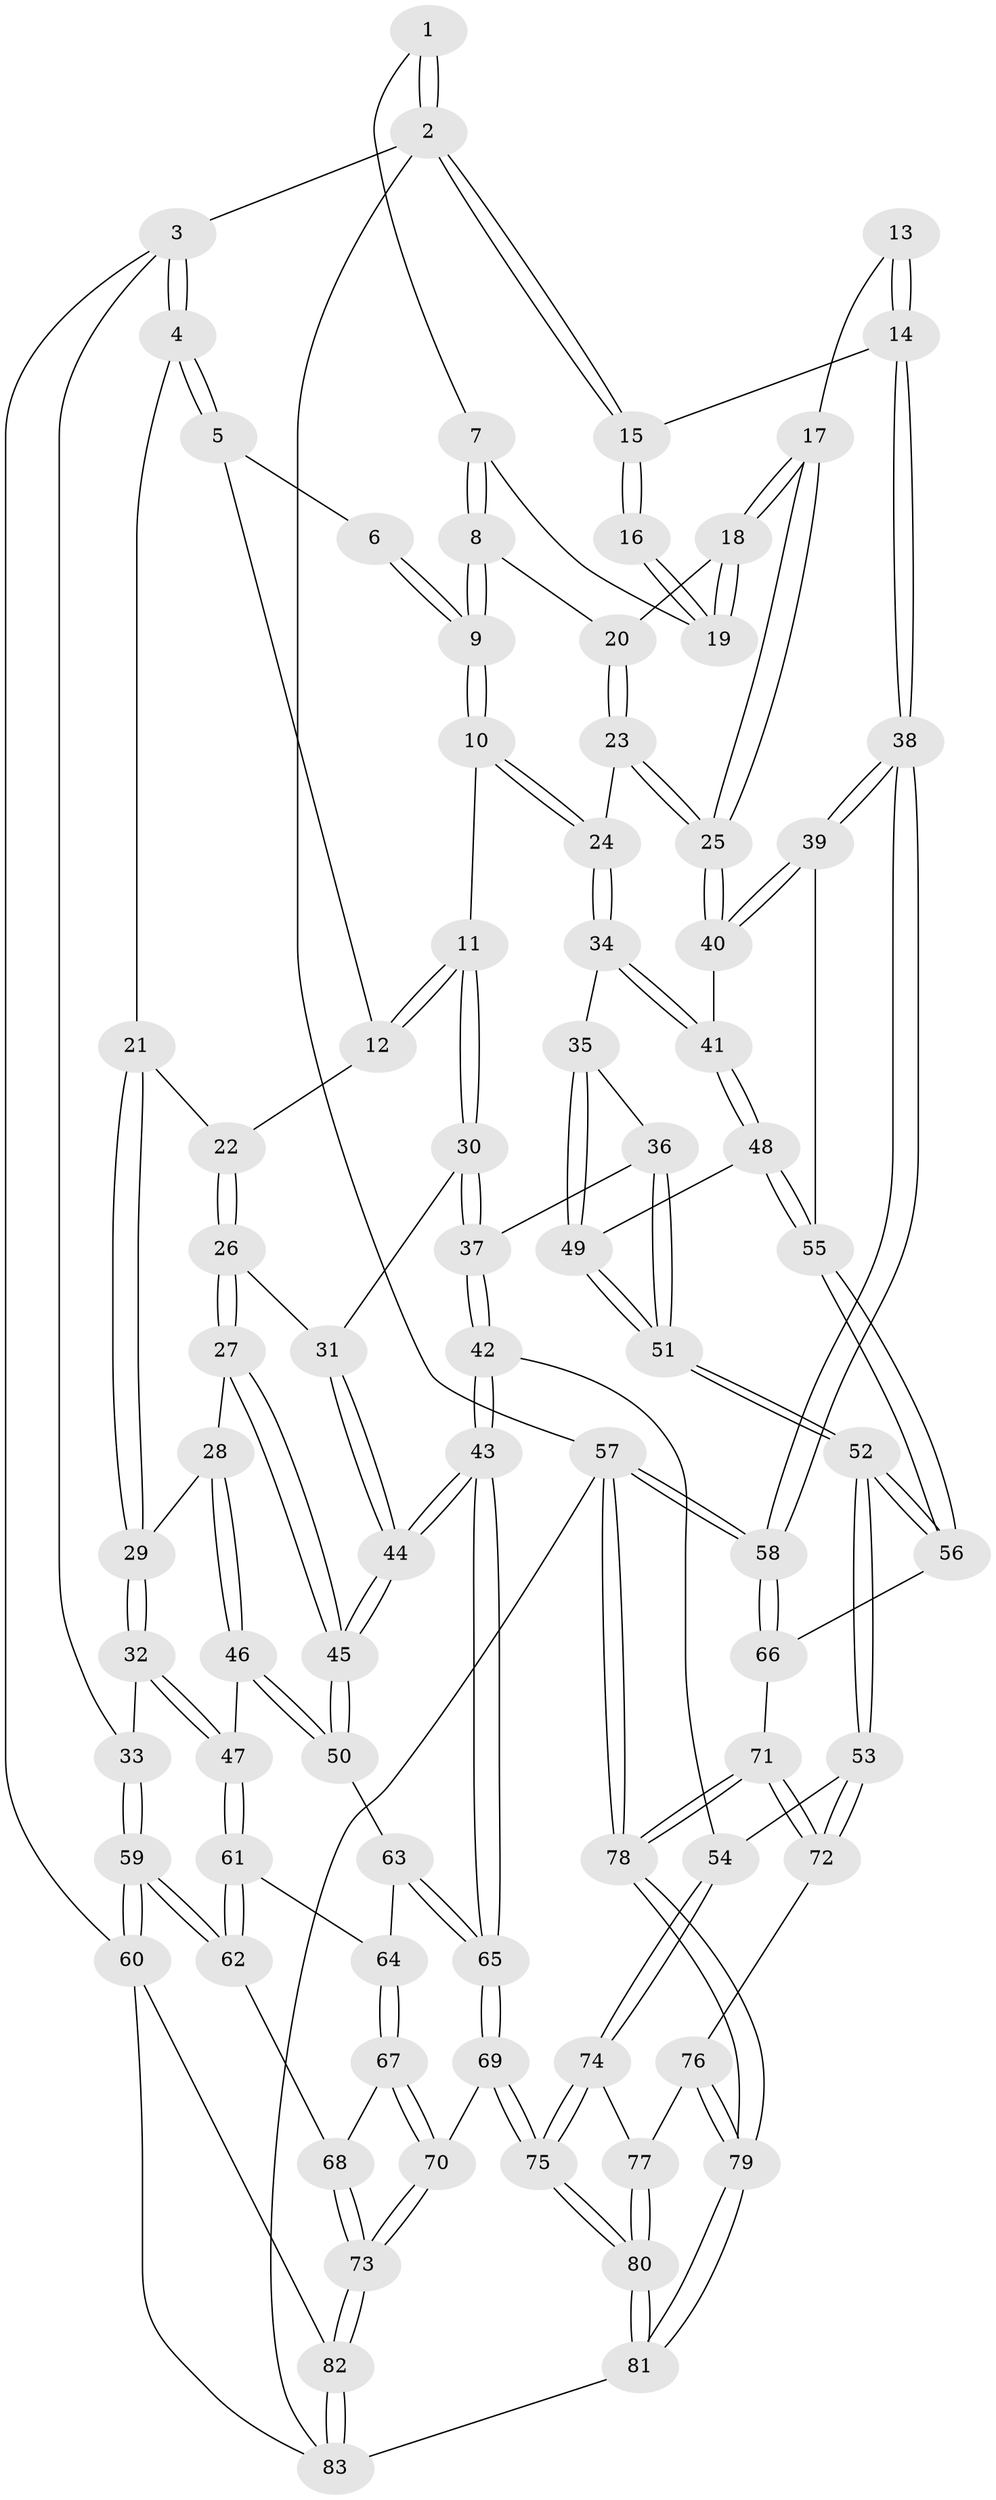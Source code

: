 // coarse degree distribution, {4: 0.39655172413793105, 6: 0.15517241379310345, 5: 0.3275862068965517, 3: 0.1206896551724138}
// Generated by graph-tools (version 1.1) at 2025/24/03/03/25 07:24:38]
// undirected, 83 vertices, 204 edges
graph export_dot {
graph [start="1"]
  node [color=gray90,style=filled];
  1 [pos="+0.8671596040402203+0"];
  2 [pos="+1+0"];
  3 [pos="+0+0"];
  4 [pos="+0+0"];
  5 [pos="+0.48147118073023+0"];
  6 [pos="+0.5178679421089747+0"];
  7 [pos="+0.8509010270659283+0.005956343664673714"];
  8 [pos="+0.7422648147559355+0.10447457318240408"];
  9 [pos="+0.7038194014286041+0.11421772468132152"];
  10 [pos="+0.6707946372136178+0.1554390967438324"];
  11 [pos="+0.6319670054261086+0.17441085960606312"];
  12 [pos="+0.44310758259730815+0"];
  13 [pos="+0.971836506110278+0.06054254228475562"];
  14 [pos="+1+0.15535530780668697"];
  15 [pos="+1+0"];
  16 [pos="+0.9276573748402287+0.041014151705964834"];
  17 [pos="+0.9460467199317911+0.19346174071370523"];
  18 [pos="+0.9038532102903737+0.12166201834229533"];
  19 [pos="+0.864627224686918+0.024224555114011292"];
  20 [pos="+0.7941848811223823+0.15946306927698325"];
  21 [pos="+0.17480558772321603+0.072759240222915"];
  22 [pos="+0.39618544088536484+0.05893232088473095"];
  23 [pos="+0.8441852867810163+0.24728686955139342"];
  24 [pos="+0.7749416927012552+0.2715877123592051"];
  25 [pos="+0.9857785859187362+0.26553276126443415"];
  26 [pos="+0.39212910161702147+0.20646138469781508"];
  27 [pos="+0.3437221995453132+0.2701385730709691"];
  28 [pos="+0.30630272712597856+0.2695116651418306"];
  29 [pos="+0.16487450459472738+0.20247962552374982"];
  30 [pos="+0.5872326998446603+0.2410940802986086"];
  31 [pos="+0.5786811377190901+0.24120151599377823"];
  32 [pos="+0+0.2758407485354467"];
  33 [pos="+0+0.23100115100409005"];
  34 [pos="+0.7417462071078841+0.32001538022808207"];
  35 [pos="+0.6953034087843906+0.3387388146265303"];
  36 [pos="+0.6677378268988947+0.34667406691894903"];
  37 [pos="+0.6395969702481175+0.3433957110298261"];
  38 [pos="+1+0.29833369261424403"];
  39 [pos="+1+0.2950892349154364"];
  40 [pos="+0.9889496418152814+0.2674745296191981"];
  41 [pos="+0.8116873118349895+0.3901103999590928"];
  42 [pos="+0.49481174296983793+0.5537872073128658"];
  43 [pos="+0.4871118165260351+0.5533879728625472"];
  44 [pos="+0.4220578839958174+0.45906528240321737"];
  45 [pos="+0.40316551340117945+0.438302707456259"];
  46 [pos="+0.13632424114864403+0.43315258609622226"];
  47 [pos="+0.12875590977461965+0.43693916530154714"];
  48 [pos="+0.8081038521281881+0.4262366783983216"];
  49 [pos="+0.7831158676272385+0.4368668949654433"];
  50 [pos="+0.36459540780802246+0.4448616079934172"];
  51 [pos="+0.7358973969611105+0.46738466061053785"];
  52 [pos="+0.7098655274679547+0.5381501059437676"];
  53 [pos="+0.6883122247153223+0.5587328860050642"];
  54 [pos="+0.5300997515105121+0.5720103390863441"];
  55 [pos="+0.8791223078038459+0.48790844342493694"];
  56 [pos="+0.8755709588202089+0.5217980948764702"];
  57 [pos="+1+1"];
  58 [pos="+1+0.5856657391824297"];
  59 [pos="+0+0.6337740159575982"];
  60 [pos="+0+0.9602403618066467"];
  61 [pos="+0.12781487351260934+0.4471642599557287"];
  62 [pos="+0+0.6198311733070464"];
  63 [pos="+0.2244230646213303+0.5169794534947094"];
  64 [pos="+0.15871918793206302+0.5125361435006108"];
  65 [pos="+0.3959162076839815+0.6409705242727537"];
  66 [pos="+0.8799655114133829+0.5316184311792421"];
  67 [pos="+0.1580265844702843+0.5494551077185121"];
  68 [pos="+0.024510018956861158+0.6431853470770277"];
  69 [pos="+0.299892353642899+0.7652666435226148"];
  70 [pos="+0.2754918761794084+0.77232040617629"];
  71 [pos="+0.8711106072194412+0.690606215116695"];
  72 [pos="+0.7968697485805365+0.6714057323356195"];
  73 [pos="+0.24785969405838515+0.7918752008535871"];
  74 [pos="+0.5600859752576081+0.6321745906526554"];
  75 [pos="+0.5124580949462607+0.9257430745303279"];
  76 [pos="+0.6813084834649267+0.7480900370537303"];
  77 [pos="+0.6470846126292604+0.7469196328229388"];
  78 [pos="+1+1"];
  79 [pos="+1+1"];
  80 [pos="+0.5650360028077867+0.9818854230381039"];
  81 [pos="+0.6134755781438789+1"];
  82 [pos="+0.2410520638413369+0.8011857503490423"];
  83 [pos="+0.19434892898892178+1"];
  1 -- 2;
  1 -- 2;
  1 -- 7;
  2 -- 3;
  2 -- 15;
  2 -- 15;
  2 -- 57;
  3 -- 4;
  3 -- 4;
  3 -- 33;
  3 -- 60;
  4 -- 5;
  4 -- 5;
  4 -- 21;
  5 -- 6;
  5 -- 12;
  6 -- 9;
  6 -- 9;
  7 -- 8;
  7 -- 8;
  7 -- 19;
  8 -- 9;
  8 -- 9;
  8 -- 20;
  9 -- 10;
  9 -- 10;
  10 -- 11;
  10 -- 24;
  10 -- 24;
  11 -- 12;
  11 -- 12;
  11 -- 30;
  11 -- 30;
  12 -- 22;
  13 -- 14;
  13 -- 14;
  13 -- 17;
  14 -- 15;
  14 -- 38;
  14 -- 38;
  15 -- 16;
  15 -- 16;
  16 -- 19;
  16 -- 19;
  17 -- 18;
  17 -- 18;
  17 -- 25;
  17 -- 25;
  18 -- 19;
  18 -- 19;
  18 -- 20;
  20 -- 23;
  20 -- 23;
  21 -- 22;
  21 -- 29;
  21 -- 29;
  22 -- 26;
  22 -- 26;
  23 -- 24;
  23 -- 25;
  23 -- 25;
  24 -- 34;
  24 -- 34;
  25 -- 40;
  25 -- 40;
  26 -- 27;
  26 -- 27;
  26 -- 31;
  27 -- 28;
  27 -- 45;
  27 -- 45;
  28 -- 29;
  28 -- 46;
  28 -- 46;
  29 -- 32;
  29 -- 32;
  30 -- 31;
  30 -- 37;
  30 -- 37;
  31 -- 44;
  31 -- 44;
  32 -- 33;
  32 -- 47;
  32 -- 47;
  33 -- 59;
  33 -- 59;
  34 -- 35;
  34 -- 41;
  34 -- 41;
  35 -- 36;
  35 -- 49;
  35 -- 49;
  36 -- 37;
  36 -- 51;
  36 -- 51;
  37 -- 42;
  37 -- 42;
  38 -- 39;
  38 -- 39;
  38 -- 58;
  38 -- 58;
  39 -- 40;
  39 -- 40;
  39 -- 55;
  40 -- 41;
  41 -- 48;
  41 -- 48;
  42 -- 43;
  42 -- 43;
  42 -- 54;
  43 -- 44;
  43 -- 44;
  43 -- 65;
  43 -- 65;
  44 -- 45;
  44 -- 45;
  45 -- 50;
  45 -- 50;
  46 -- 47;
  46 -- 50;
  46 -- 50;
  47 -- 61;
  47 -- 61;
  48 -- 49;
  48 -- 55;
  48 -- 55;
  49 -- 51;
  49 -- 51;
  50 -- 63;
  51 -- 52;
  51 -- 52;
  52 -- 53;
  52 -- 53;
  52 -- 56;
  52 -- 56;
  53 -- 54;
  53 -- 72;
  53 -- 72;
  54 -- 74;
  54 -- 74;
  55 -- 56;
  55 -- 56;
  56 -- 66;
  57 -- 58;
  57 -- 58;
  57 -- 78;
  57 -- 78;
  57 -- 83;
  58 -- 66;
  58 -- 66;
  59 -- 60;
  59 -- 60;
  59 -- 62;
  59 -- 62;
  60 -- 82;
  60 -- 83;
  61 -- 62;
  61 -- 62;
  61 -- 64;
  62 -- 68;
  63 -- 64;
  63 -- 65;
  63 -- 65;
  64 -- 67;
  64 -- 67;
  65 -- 69;
  65 -- 69;
  66 -- 71;
  67 -- 68;
  67 -- 70;
  67 -- 70;
  68 -- 73;
  68 -- 73;
  69 -- 70;
  69 -- 75;
  69 -- 75;
  70 -- 73;
  70 -- 73;
  71 -- 72;
  71 -- 72;
  71 -- 78;
  71 -- 78;
  72 -- 76;
  73 -- 82;
  73 -- 82;
  74 -- 75;
  74 -- 75;
  74 -- 77;
  75 -- 80;
  75 -- 80;
  76 -- 77;
  76 -- 79;
  76 -- 79;
  77 -- 80;
  77 -- 80;
  78 -- 79;
  78 -- 79;
  79 -- 81;
  79 -- 81;
  80 -- 81;
  80 -- 81;
  81 -- 83;
  82 -- 83;
  82 -- 83;
}

